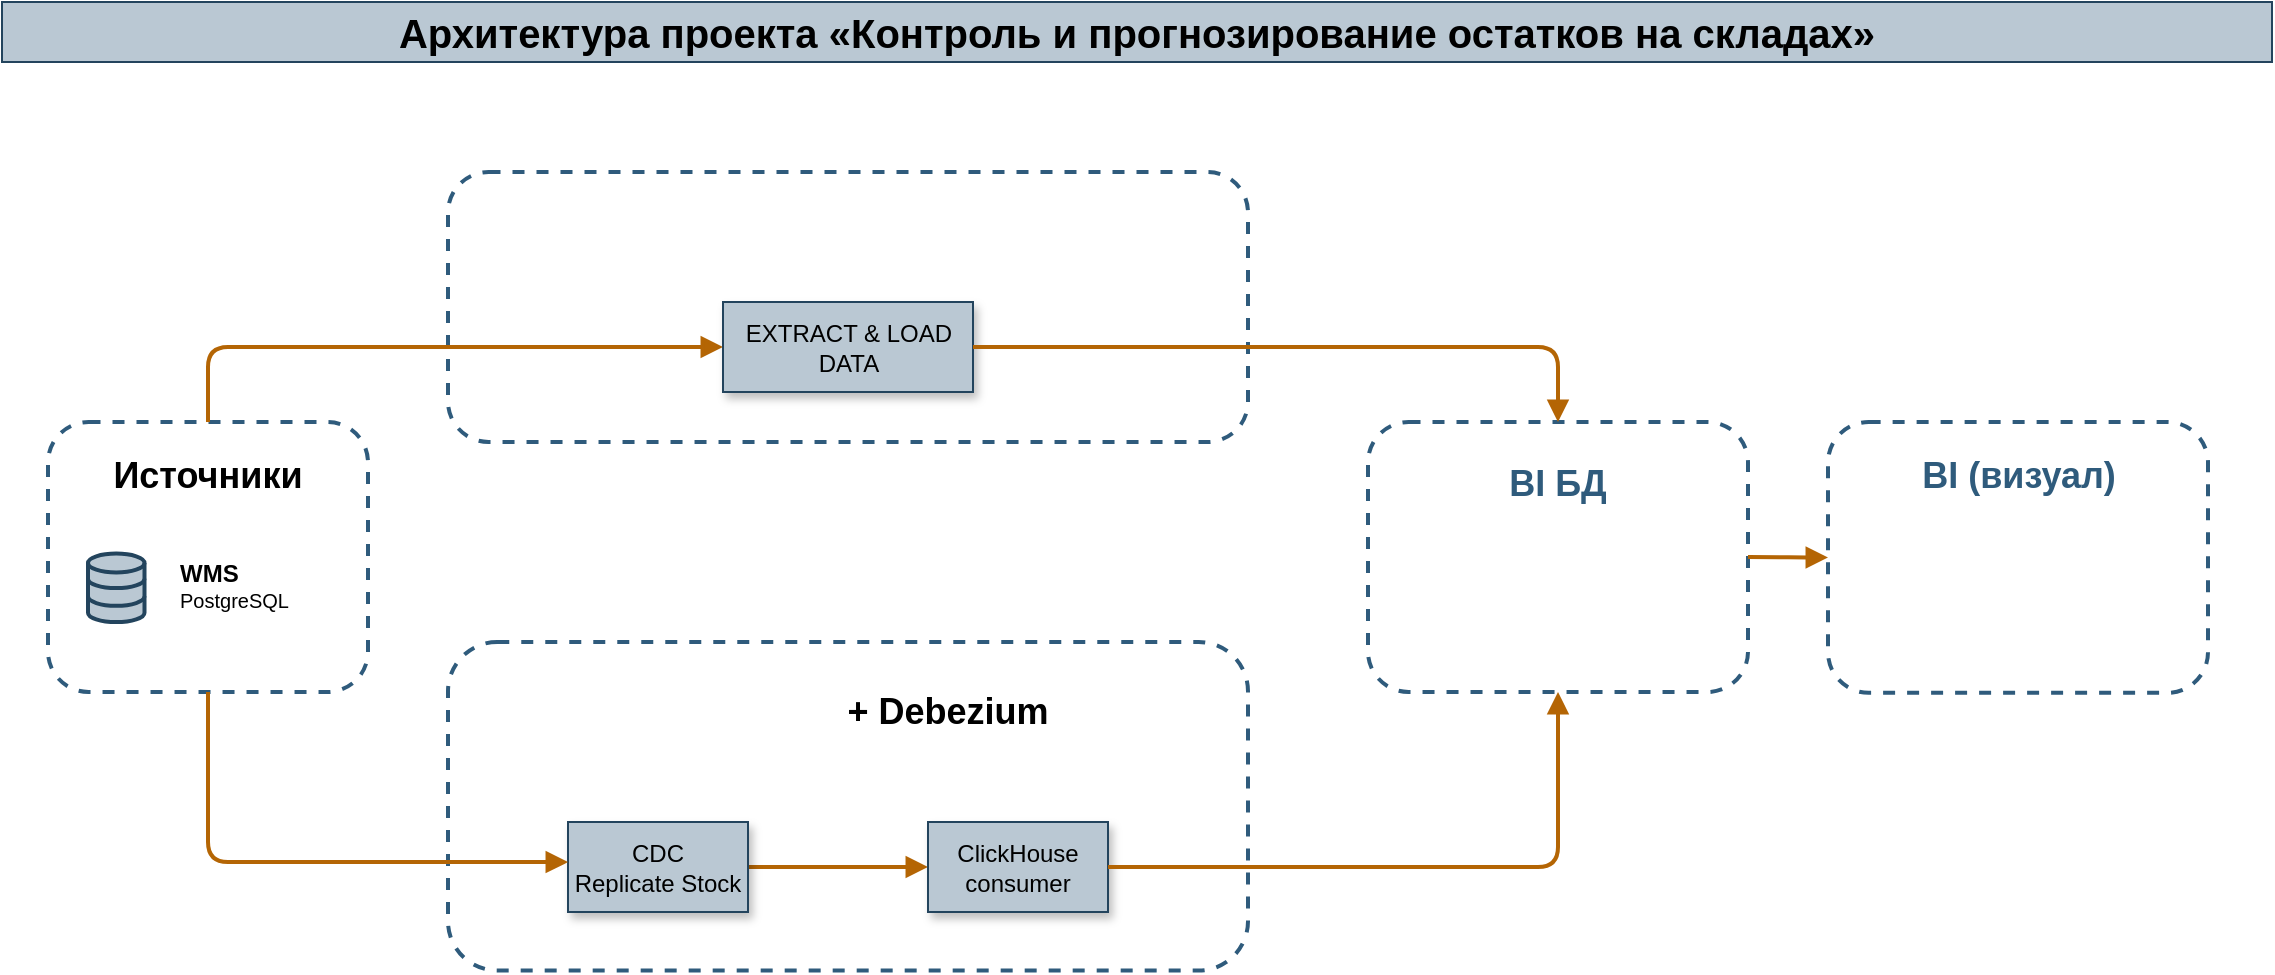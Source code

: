 <mxfile version="24.8.4">
  <diagram id="07fea595-8f29-1299-0266-81d95cde20df" name="Page-1">
    <mxGraphModel dx="2037" dy="794" grid="1" gridSize="10" guides="1" tooltips="1" connect="1" arrows="1" fold="1" page="1" pageScale="1" pageWidth="1169" pageHeight="827" background="#ffffff" math="0" shadow="0">
      <root>
        <mxCell id="0" />
        <mxCell id="1" parent="0" />
        <mxCell id="RwAnAfPPY1B3v8PXUB45-1" value="" style="rounded=1;whiteSpace=wrap;html=1;fillColor=none;dashed=1;strokeWidth=2;strokeColor=#2f5b7c;" vertex="1" parent="1">
          <mxGeometry x="930" y="230" width="190" height="135.4" as="geometry" />
        </mxCell>
        <mxCell id="mcO9zUt70xZ5bvBUGZep-229" value="" style="rounded=1;whiteSpace=wrap;html=1;fillColor=none;dashed=1;strokeWidth=2;strokeColor=#2f5b7c;" parent="1" vertex="1">
          <mxGeometry x="240" y="105" width="400" height="135" as="geometry" />
        </mxCell>
        <mxCell id="JfmSz8wum4gV0VMEW1Tz-7" value="" style="rounded=1;whiteSpace=wrap;html=1;fillColor=none;dashed=1;strokeWidth=2;strokeColor=#2f5b7c;" parent="1" vertex="1">
          <mxGeometry x="240" y="340" width="400" height="164.25" as="geometry" />
        </mxCell>
        <mxCell id="mLooUScwS3h8EpN_K1iD-226" value="" style="rounded=1;whiteSpace=wrap;html=1;fillColor=none;dashed=1;strokeWidth=2;strokeColor=#2f5b7c;" parent="1" vertex="1">
          <mxGeometry x="40" y="230" width="160" height="135" as="geometry" />
        </mxCell>
        <mxCell id="mLooUScwS3h8EpN_K1iD-253" value="" style="rounded=1;whiteSpace=wrap;html=1;fillColor=none;dashed=1;strokeWidth=2;strokeColor=#2f5b7c;" parent="1" vertex="1">
          <mxGeometry x="700" y="230" width="190" height="135" as="geometry" />
        </mxCell>
        <mxCell id="mLooUScwS3h8EpN_K1iD-225" value="" style="shape=image;verticalLabelPosition=bottom;labelBackgroundColor=default;verticalAlign=top;aspect=fixed;imageAspect=0;image=https://freedommatters.in/content/images/size/w2400/2020/11/image-18.png;" parent="1" vertex="1">
          <mxGeometry x="946.61" y="292.0" width="156.78" height="40.5" as="geometry" />
        </mxCell>
        <mxCell id="mLooUScwS3h8EpN_K1iD-227" value="Источники" style="text;html=1;align=center;verticalAlign=middle;whiteSpace=wrap;rounded=0;fontStyle=1;fontColor=#000000;fontSize=18;" parent="1" vertex="1">
          <mxGeometry x="90" y="242" width="60" height="30" as="geometry" />
        </mxCell>
        <mxCell id="mLooUScwS3h8EpN_K1iD-229" value="" style="shape=image;verticalLabelPosition=bottom;labelBackgroundColor=default;verticalAlign=top;aspect=fixed;imageAspect=0;image=https://i2.wp.com/miro.medium.com/1*5V1PnKn68SvmEpXYI-3CPw.png;" parent="1" vertex="1">
          <mxGeometry x="330" y="350" width="99.98" height="50" as="geometry" />
        </mxCell>
        <mxCell id="mLooUScwS3h8EpN_K1iD-241" value="" style="shape=image;verticalLabelPosition=bottom;labelBackgroundColor=default;verticalAlign=top;aspect=fixed;imageAspect=0;image=https://bigdataschool.ru/wp-content/uploads/2018/10/airflow_logo.png;" parent="1" vertex="1">
          <mxGeometry x="392.17" y="117.0" width="95.66" height="27.56" as="geometry" />
        </mxCell>
        <mxCell id="mLooUScwS3h8EpN_K1iD-246" value="" style="edgeStyle=orthogonalEdgeStyle;rounded=1;orthogonalLoop=1;jettySize=auto;html=1;strokeColor=#b46504;strokeWidth=2;align=center;verticalAlign=middle;fontFamily=Helvetica;fontSize=11;fontColor=default;labelBackgroundColor=default;endArrow=block;endFill=1;entryX=0;entryY=0.5;entryDx=0;entryDy=0;exitX=0.5;exitY=0;exitDx=0;exitDy=0;fillColor=#fad7ac;" parent="1" source="mLooUScwS3h8EpN_K1iD-226" target="JfmSz8wum4gV0VMEW1Tz-6" edge="1">
          <mxGeometry relative="1" as="geometry">
            <mxPoint x="200.64" y="193.34" as="sourcePoint" />
            <mxPoint x="460" y="193.99" as="targetPoint" />
          </mxGeometry>
        </mxCell>
        <mxCell id="mLooUScwS3h8EpN_K1iD-249" value="" style="shape=image;verticalLabelPosition=bottom;labelBackgroundColor=default;verticalAlign=top;aspect=fixed;imageAspect=0;image=https://i.ytimg.com/vi/NqCcLsCFM0I/hqdefault.jpg;clipPath=inset(31.78% 0% 31.78% 0%);" parent="1" vertex="1">
          <mxGeometry x="733.82" y="295" width="122.35" height="33.44" as="geometry" />
        </mxCell>
        <mxCell id="mLooUScwS3h8EpN_K1iD-269" value="BI БД" style="text;html=1;align=center;verticalAlign=middle;whiteSpace=wrap;rounded=0;fontStyle=1;fontColor=#2f5b7c;fontSize=18;" parent="1" vertex="1">
          <mxGeometry x="765" y="246.43" width="60" height="30" as="geometry" />
        </mxCell>
        <mxCell id="mLooUScwS3h8EpN_K1iD-270" value="Архитектура проекта «Контроль и прогнозирование остатков на складах»" style="text;html=1;align=center;verticalAlign=middle;whiteSpace=wrap;rounded=0;fontStyle=1;fontSize=20;fillColor=#bac8d3;strokeColor=#23445d;" parent="1" vertex="1">
          <mxGeometry x="17" y="20" width="1135" height="30" as="geometry" />
        </mxCell>
        <mxCell id="JfmSz8wum4gV0VMEW1Tz-3" value="" style="html=1;verticalLabelPosition=bottom;align=center;labelBackgroundColor=#ffffff;verticalAlign=top;strokeWidth=2;strokeColor=#23445d;shadow=0;dashed=0;shape=mxgraph.ios7.icons.data;rounded=1;fontFamily=Helvetica;fontSize=8;fillColor=#bac8d3;" parent="1" vertex="1">
          <mxGeometry x="60" y="295.8" width="28.25" height="34.25" as="geometry" />
        </mxCell>
        <mxCell id="JfmSz8wum4gV0VMEW1Tz-4" value="&lt;div&gt;WMS&lt;/div&gt;" style="text;html=1;align=left;verticalAlign=middle;whiteSpace=wrap;rounded=0;fontStyle=1;fontColor=#000000;fontSize=12;" parent="1" vertex="1">
          <mxGeometry x="104" y="295" width="60" height="21.8" as="geometry" />
        </mxCell>
        <mxCell id="JfmSz8wum4gV0VMEW1Tz-5" value="PostgreSQL" style="text;html=1;align=left;verticalAlign=middle;whiteSpace=wrap;rounded=0;fontStyle=0;fontColor=#000000;fontSize=10;" parent="1" vertex="1">
          <mxGeometry x="104" y="307.8" width="60" height="21.8" as="geometry" />
        </mxCell>
        <mxCell id="JfmSz8wum4gV0VMEW1Tz-6" value="EXTRACT &amp;amp; LOAD&lt;div&gt;DATA&lt;/div&gt;" style="rounded=0;whiteSpace=wrap;html=1;shadow=1;fillColor=#bac8d3;strokeColor=#23445d;" parent="1" vertex="1">
          <mxGeometry x="377.5" y="170" width="125" height="45" as="geometry" />
        </mxCell>
        <mxCell id="RwAnAfPPY1B3v8PXUB45-6" style="edgeStyle=orthogonalEdgeStyle;rounded=1;orthogonalLoop=1;jettySize=auto;html=1;entryX=1;entryY=0.5;entryDx=0;entryDy=0;strokeColor=#b46504;strokeWidth=2;align=center;verticalAlign=middle;fontFamily=Helvetica;fontSize=11;fontColor=default;labelBackgroundColor=default;startArrow=block;startFill=1;endArrow=none;endFill=0;fillColor=#fad7ac;exitX=0;exitY=0.5;exitDx=0;exitDy=0;" edge="1" parent="1" source="RwAnAfPPY1B3v8PXUB45-5" target="_j9iul4TgkDH98QZnsnn-14">
          <mxGeometry relative="1" as="geometry">
            <Array as="points">
              <mxPoint x="440" y="453" />
              <mxPoint x="410" y="453" />
            </Array>
          </mxGeometry>
        </mxCell>
        <mxCell id="_j9iul4TgkDH98QZnsnn-14" value="&lt;div&gt;CDC&lt;/div&gt;&lt;div&gt;Replicate Stock&lt;/div&gt;" style="rounded=0;whiteSpace=wrap;html=1;shadow=1;fillColor=#bac8d3;strokeColor=#23445d;" parent="1" vertex="1">
          <mxGeometry x="300" y="430" width="90" height="45" as="geometry" />
        </mxCell>
        <mxCell id="_j9iul4TgkDH98QZnsnn-16" value="" style="edgeStyle=orthogonalEdgeStyle;rounded=1;orthogonalLoop=1;jettySize=auto;html=1;strokeColor=#b46504;strokeWidth=2;align=center;verticalAlign=middle;fontFamily=Helvetica;fontSize=11;fontColor=default;labelBackgroundColor=default;endArrow=none;endFill=0;entryX=0.5;entryY=1;entryDx=0;entryDy=0;fillColor=#fad7ac;startArrow=block;startFill=1;exitX=0.15;exitY=0.67;exitDx=0;exitDy=0;exitPerimeter=0;" parent="1" source="JfmSz8wum4gV0VMEW1Tz-7" target="mLooUScwS3h8EpN_K1iD-226" edge="1">
          <mxGeometry relative="1" as="geometry">
            <mxPoint x="315" y="396" as="sourcePoint" />
            <mxPoint x="199.68" y="503.517" as="targetPoint" />
            <Array as="points">
              <mxPoint x="120" y="450" />
            </Array>
          </mxGeometry>
        </mxCell>
        <mxCell id="RwAnAfPPY1B3v8PXUB45-2" value="BI (визуал)" style="text;html=1;align=center;verticalAlign=middle;whiteSpace=wrap;rounded=0;fontStyle=1;fontColor=#2f5b7c;fontSize=18;" vertex="1" parent="1">
          <mxGeometry x="967.5" y="242" width="115" height="30" as="geometry" />
        </mxCell>
        <mxCell id="RwAnAfPPY1B3v8PXUB45-4" style="edgeStyle=orthogonalEdgeStyle;rounded=1;orthogonalLoop=1;jettySize=auto;html=1;entryX=0.5;entryY=0;entryDx=0;entryDy=0;strokeColor=#b46504;strokeWidth=2;align=center;verticalAlign=middle;fontFamily=Helvetica;fontSize=11;fontColor=default;labelBackgroundColor=default;endArrow=block;endFill=1;fillColor=#fad7ac;" edge="1" parent="1" source="JfmSz8wum4gV0VMEW1Tz-6" target="mLooUScwS3h8EpN_K1iD-253">
          <mxGeometry relative="1" as="geometry" />
        </mxCell>
        <mxCell id="RwAnAfPPY1B3v8PXUB45-5" value="&lt;div&gt;ClickHouse&lt;/div&gt;&lt;div&gt;consumer&lt;/div&gt;" style="rounded=0;whiteSpace=wrap;html=1;shadow=1;fillColor=#bac8d3;strokeColor=#23445d;" vertex="1" parent="1">
          <mxGeometry x="480" y="430" width="90" height="45" as="geometry" />
        </mxCell>
        <mxCell id="RwAnAfPPY1B3v8PXUB45-7" style="edgeStyle=orthogonalEdgeStyle;rounded=1;orthogonalLoop=1;jettySize=auto;html=1;entryX=0.5;entryY=1;entryDx=0;entryDy=0;strokeColor=#b46504;strokeWidth=2;align=center;verticalAlign=middle;fontFamily=Helvetica;fontSize=11;fontColor=default;labelBackgroundColor=default;endArrow=block;endFill=1;fillColor=#fad7ac;exitX=1;exitY=0.5;exitDx=0;exitDy=0;" edge="1" parent="1" source="RwAnAfPPY1B3v8PXUB45-5" target="mLooUScwS3h8EpN_K1iD-253">
          <mxGeometry relative="1" as="geometry">
            <mxPoint x="685.01" y="460" as="sourcePoint" />
            <mxPoint x="977.01" y="497" as="targetPoint" />
          </mxGeometry>
        </mxCell>
        <mxCell id="RwAnAfPPY1B3v8PXUB45-9" style="edgeStyle=orthogonalEdgeStyle;rounded=1;orthogonalLoop=1;jettySize=auto;html=1;entryX=1;entryY=0.5;entryDx=0;entryDy=0;strokeColor=#b46504;strokeWidth=2;align=center;verticalAlign=middle;fontFamily=Helvetica;fontSize=11;fontColor=default;labelBackgroundColor=default;startArrow=block;startFill=1;endArrow=none;endFill=0;fillColor=#fad7ac;exitX=0;exitY=0.5;exitDx=0;exitDy=0;" edge="1" parent="1" source="RwAnAfPPY1B3v8PXUB45-1" target="mLooUScwS3h8EpN_K1iD-253">
          <mxGeometry relative="1" as="geometry">
            <mxPoint x="970" y="410" as="sourcePoint" />
            <mxPoint x="880" y="410" as="targetPoint" />
            <Array as="points">
              <mxPoint x="920" y="298" />
              <mxPoint x="920" y="298" />
            </Array>
          </mxGeometry>
        </mxCell>
        <mxCell id="RwAnAfPPY1B3v8PXUB45-10" value="+ Debezium" style="text;html=1;align=center;verticalAlign=middle;whiteSpace=wrap;rounded=0;fontStyle=1;fontColor=#000000;fontSize=18;" vertex="1" parent="1">
          <mxGeometry x="429.98" y="360" width="120" height="30" as="geometry" />
        </mxCell>
      </root>
    </mxGraphModel>
  </diagram>
</mxfile>
